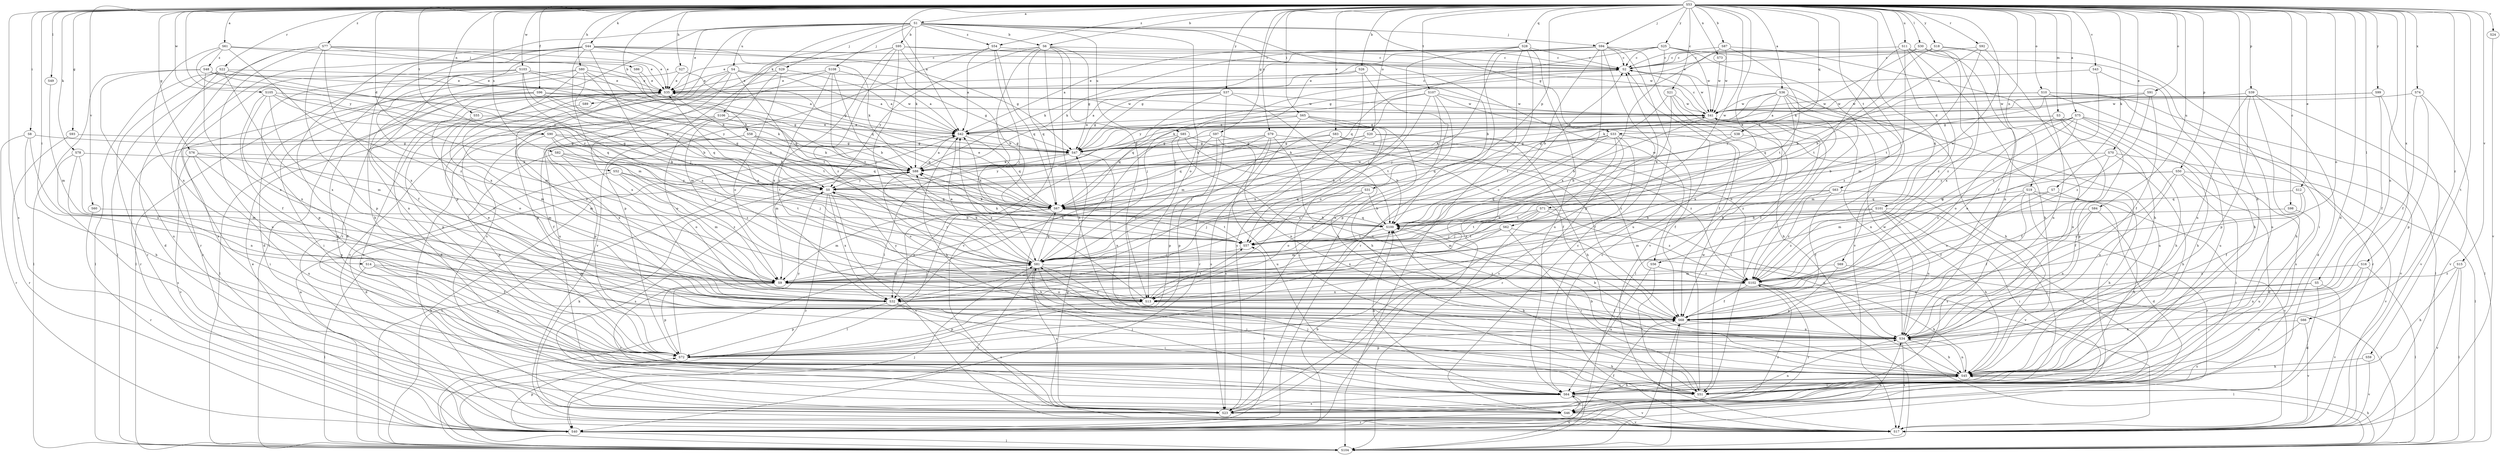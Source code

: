 strict digraph  {
S53;
S1;
S61;
S75;
S36;
S42;
S26;
S58;
S87;
S6;
S95;
S100;
S21;
S98;
S2;
S52;
S101;
S46;
S70;
S12;
S89;
S35;
S96;
S68;
S76;
S93;
S97;
S33;
S47;
S27;
S80;
S45;
S14;
S8;
S65;
S51;
S94;
S108;
S29;
S86;
S81;
S78;
S44;
S7;
S62;
S106;
S88;
S5;
S49;
S30;
S104;
S3;
S9;
S19;
S55;
S73;
S34;
S91;
S10;
S20;
S13;
S50;
S39;
S31;
S72;
S38;
S28;
S69;
S67;
S22;
S92;
S40;
S82;
S79;
S23;
S63;
S59;
S107;
S90;
S57;
S84;
S11;
S85;
S4;
S64;
S60;
S24;
S43;
S15;
S83;
S17;
S103;
S105;
S71;
S56;
S41;
S74;
S16;
S32;
S18;
S99;
S37;
S25;
S0;
S66;
S77;
S54;
S48;
S102;
S53 -> S1  [label=a];
S53 -> S61  [label=a];
S53 -> S75  [label=a];
S53 -> S36  [label=a];
S53 -> S42  [label=a];
S53 -> S26  [label=b];
S53 -> S58  [label=b];
S53 -> S87  [label=b];
S53 -> S6  [label=b];
S53 -> S21  [label=c];
S53 -> S98  [label=c];
S53 -> S52  [label=d];
S53 -> S101  [label=d];
S53 -> S46  [label=d];
S53 -> S70  [label=e];
S53 -> S12  [label=e];
S53 -> S96  [label=f];
S53 -> S76  [label=g];
S53 -> S93  [label=g];
S53 -> S97  [label=g];
S53 -> S27  [label=h];
S53 -> S80  [label=h];
S53 -> S45  [label=h];
S53 -> S14  [label=i];
S53 -> S8  [label=i];
S53 -> S65  [label=i];
S53 -> S94  [label=j];
S53 -> S78  [label=k];
S53 -> S44  [label=k];
S53 -> S7  [label=k];
S53 -> S62  [label=k];
S53 -> S5  [label=l];
S53 -> S49  [label=l];
S53 -> S30  [label=l];
S53 -> S3  [label=m];
S53 -> S19  [label=n];
S53 -> S55  [label=n];
S53 -> S73  [label=n];
S53 -> S34  [label=n];
S53 -> S91  [label=o];
S53 -> S10  [label=o];
S53 -> S20  [label=o];
S53 -> S13  [label=o];
S53 -> S50  [label=p];
S53 -> S39  [label=p];
S53 -> S31  [label=p];
S53 -> S38  [label=q];
S53 -> S28  [label=q];
S53 -> S69  [label=q];
S53 -> S22  [label=r];
S53 -> S92  [label=r];
S53 -> S82  [label=s];
S53 -> S79  [label=s];
S53 -> S23  [label=s];
S53 -> S63  [label=t];
S53 -> S59  [label=t];
S53 -> S107  [label=t];
S53 -> S90  [label=t];
S53 -> S84  [label=u];
S53 -> S11  [label=u];
S53 -> S60  [label=v];
S53 -> S24  [label=v];
S53 -> S43  [label=v];
S53 -> S15  [label=v];
S53 -> S83  [label=v];
S53 -> S103  [label=w];
S53 -> S105  [label=w];
S53 -> S71  [label=w];
S53 -> S56  [label=w];
S53 -> S74  [label=x];
S53 -> S16  [label=x];
S53 -> S18  [label=y];
S53 -> S99  [label=y];
S53 -> S37  [label=y];
S53 -> S25  [label=y];
S53 -> S0  [label=y];
S53 -> S66  [label=z];
S53 -> S77  [label=z];
S53 -> S54  [label=z];
S1 -> S6  [label=b];
S1 -> S95  [label=b];
S1 -> S100  [label=b];
S1 -> S89  [label=e];
S1 -> S33  [label=g];
S1 -> S94  [label=j];
S1 -> S108  [label=j];
S1 -> S29  [label=j];
S1 -> S106  [label=k];
S1 -> S88  [label=k];
S1 -> S104  [label=l];
S1 -> S13  [label=o];
S1 -> S72  [label=p];
S1 -> S40  [label=r];
S1 -> S85  [label=u];
S1 -> S4  [label=u];
S1 -> S56  [label=w];
S1 -> S54  [label=z];
S61 -> S35  [label=e];
S61 -> S86  [label=j];
S61 -> S32  [label=x];
S61 -> S0  [label=y];
S61 -> S48  [label=z];
S61 -> S102  [label=z];
S75 -> S42  [label=a];
S75 -> S100  [label=b];
S75 -> S33  [label=g];
S75 -> S45  [label=h];
S75 -> S9  [label=m];
S75 -> S13  [label=o];
S75 -> S23  [label=s];
S75 -> S17  [label=v];
S75 -> S102  [label=z];
S36 -> S47  [label=g];
S36 -> S45  [label=h];
S36 -> S88  [label=k];
S36 -> S13  [label=o];
S36 -> S64  [label=u];
S36 -> S41  [label=w];
S36 -> S32  [label=x];
S36 -> S0  [label=y];
S42 -> S47  [label=g];
S42 -> S45  [label=h];
S42 -> S9  [label=m];
S42 -> S67  [label=q];
S26 -> S35  [label=e];
S26 -> S81  [label=j];
S26 -> S72  [label=p];
S26 -> S23  [label=s];
S58 -> S68  [label=f];
S58 -> S47  [label=g];
S58 -> S88  [label=k];
S58 -> S67  [label=q];
S58 -> S32  [label=x];
S87 -> S2  [label=c];
S87 -> S47  [label=g];
S87 -> S45  [label=h];
S87 -> S57  [label=t];
S87 -> S41  [label=w];
S6 -> S2  [label=c];
S6 -> S35  [label=e];
S6 -> S68  [label=f];
S6 -> S47  [label=g];
S6 -> S45  [label=h];
S6 -> S104  [label=l];
S6 -> S67  [label=q];
S6 -> S17  [label=v];
S6 -> S0  [label=y];
S95 -> S100  [label=b];
S95 -> S2  [label=c];
S95 -> S81  [label=j];
S95 -> S23  [label=s];
S95 -> S17  [label=v];
S95 -> S41  [label=w];
S95 -> S32  [label=x];
S95 -> S102  [label=z];
S100 -> S42  [label=a];
S100 -> S88  [label=k];
S100 -> S67  [label=q];
S100 -> S57  [label=t];
S21 -> S45  [label=h];
S21 -> S81  [label=j];
S21 -> S104  [label=l];
S21 -> S57  [label=t];
S21 -> S41  [label=w];
S98 -> S100  [label=b];
S98 -> S64  [label=u];
S2 -> S35  [label=e];
S2 -> S41  [label=w];
S2 -> S0  [label=y];
S2 -> S102  [label=z];
S52 -> S46  [label=d];
S52 -> S9  [label=m];
S52 -> S57  [label=t];
S52 -> S0  [label=y];
S52 -> S102  [label=z];
S101 -> S100  [label=b];
S101 -> S45  [label=h];
S101 -> S51  [label=i];
S101 -> S81  [label=j];
S101 -> S9  [label=m];
S101 -> S34  [label=n];
S101 -> S23  [label=s];
S101 -> S102  [label=z];
S46 -> S2  [label=c];
S46 -> S40  [label=r];
S46 -> S17  [label=v];
S70 -> S68  [label=f];
S70 -> S45  [label=h];
S70 -> S88  [label=k];
S70 -> S104  [label=l];
S70 -> S102  [label=z];
S12 -> S68  [label=f];
S12 -> S67  [label=q];
S12 -> S102  [label=z];
S89 -> S23  [label=s];
S35 -> S2  [label=c];
S35 -> S46  [label=d];
S35 -> S104  [label=l];
S35 -> S13  [label=o];
S35 -> S72  [label=p];
S35 -> S57  [label=t];
S35 -> S41  [label=w];
S96 -> S47  [label=g];
S96 -> S45  [label=h];
S96 -> S51  [label=i];
S96 -> S88  [label=k];
S96 -> S67  [label=q];
S96 -> S40  [label=r];
S96 -> S41  [label=w];
S68 -> S35  [label=e];
S68 -> S104  [label=l];
S68 -> S34  [label=n];
S76 -> S88  [label=k];
S76 -> S9  [label=m];
S76 -> S72  [label=p];
S76 -> S64  [label=u];
S76 -> S17  [label=v];
S93 -> S47  [label=g];
S93 -> S40  [label=r];
S97 -> S100  [label=b];
S97 -> S47  [label=g];
S97 -> S34  [label=n];
S97 -> S72  [label=p];
S97 -> S32  [label=x];
S33 -> S68  [label=f];
S33 -> S47  [label=g];
S33 -> S104  [label=l];
S33 -> S67  [label=q];
S33 -> S40  [label=r];
S33 -> S23  [label=s];
S33 -> S32  [label=x];
S47 -> S88  [label=k];
S47 -> S34  [label=n];
S47 -> S0  [label=y];
S27 -> S35  [label=e];
S27 -> S47  [label=g];
S27 -> S104  [label=l];
S80 -> S100  [label=b];
S80 -> S46  [label=d];
S80 -> S35  [label=e];
S80 -> S9  [label=m];
S80 -> S34  [label=n];
S80 -> S67  [label=q];
S80 -> S0  [label=y];
S45 -> S100  [label=b];
S45 -> S51  [label=i];
S45 -> S34  [label=n];
S45 -> S64  [label=u];
S14 -> S68  [label=f];
S14 -> S104  [label=l];
S14 -> S9  [label=m];
S14 -> S72  [label=p];
S8 -> S47  [label=g];
S8 -> S45  [label=h];
S8 -> S40  [label=r];
S8 -> S32  [label=x];
S65 -> S42  [label=a];
S65 -> S45  [label=h];
S65 -> S51  [label=i];
S65 -> S67  [label=q];
S65 -> S23  [label=s];
S65 -> S57  [label=t];
S51 -> S100  [label=b];
S51 -> S81  [label=j];
S51 -> S41  [label=w];
S94 -> S100  [label=b];
S94 -> S2  [label=c];
S94 -> S81  [label=j];
S94 -> S88  [label=k];
S94 -> S72  [label=p];
S94 -> S23  [label=s];
S94 -> S64  [label=u];
S94 -> S17  [label=v];
S108 -> S42  [label=a];
S108 -> S100  [label=b];
S108 -> S35  [label=e];
S108 -> S57  [label=t];
S108 -> S64  [label=u];
S108 -> S102  [label=z];
S29 -> S42  [label=a];
S29 -> S35  [label=e];
S29 -> S9  [label=m];
S29 -> S13  [label=o];
S86 -> S42  [label=a];
S86 -> S35  [label=e];
S81 -> S42  [label=a];
S81 -> S35  [label=e];
S81 -> S68  [label=f];
S81 -> S51  [label=i];
S81 -> S88  [label=k];
S81 -> S9  [label=m];
S81 -> S67  [label=q];
S81 -> S40  [label=r];
S81 -> S23  [label=s];
S81 -> S0  [label=y];
S81 -> S102  [label=z];
S78 -> S88  [label=k];
S78 -> S9  [label=m];
S78 -> S34  [label=n];
S78 -> S23  [label=s];
S44 -> S2  [label=c];
S44 -> S46  [label=d];
S44 -> S35  [label=e];
S44 -> S47  [label=g];
S44 -> S45  [label=h];
S44 -> S81  [label=j];
S44 -> S88  [label=k];
S44 -> S9  [label=m];
S44 -> S23  [label=s];
S44 -> S32  [label=x];
S7 -> S45  [label=h];
S7 -> S13  [label=o];
S7 -> S67  [label=q];
S62 -> S51  [label=i];
S62 -> S9  [label=m];
S62 -> S34  [label=n];
S62 -> S57  [label=t];
S62 -> S32  [label=x];
S106 -> S42  [label=a];
S106 -> S13  [label=o];
S106 -> S72  [label=p];
S106 -> S67  [label=q];
S106 -> S17  [label=v];
S88 -> S42  [label=a];
S88 -> S104  [label=l];
S88 -> S13  [label=o];
S88 -> S0  [label=y];
S5 -> S46  [label=d];
S5 -> S68  [label=f];
S5 -> S17  [label=v];
S5 -> S32  [label=x];
S49 -> S9  [label=m];
S30 -> S2  [label=c];
S30 -> S88  [label=k];
S30 -> S34  [label=n];
S30 -> S32  [label=x];
S30 -> S102  [label=z];
S104 -> S42  [label=a];
S104 -> S68  [label=f];
S104 -> S45  [label=h];
S104 -> S81  [label=j];
S104 -> S88  [label=k];
S104 -> S64  [label=u];
S3 -> S42  [label=a];
S3 -> S45  [label=h];
S3 -> S88  [label=k];
S3 -> S34  [label=n];
S3 -> S13  [label=o];
S3 -> S72  [label=p];
S9 -> S81  [label=j];
S9 -> S13  [label=o];
S9 -> S72  [label=p];
S9 -> S23  [label=s];
S19 -> S46  [label=d];
S19 -> S68  [label=f];
S19 -> S67  [label=q];
S19 -> S40  [label=r];
S19 -> S23  [label=s];
S19 -> S17  [label=v];
S55 -> S42  [label=a];
S55 -> S9  [label=m];
S55 -> S13  [label=o];
S73 -> S41  [label=w];
S34 -> S100  [label=b];
S34 -> S35  [label=e];
S34 -> S45  [label=h];
S34 -> S104  [label=l];
S34 -> S72  [label=p];
S34 -> S17  [label=v];
S34 -> S41  [label=w];
S91 -> S68  [label=f];
S91 -> S88  [label=k];
S91 -> S41  [label=w];
S91 -> S102  [label=z];
S10 -> S104  [label=l];
S10 -> S34  [label=n];
S10 -> S67  [label=q];
S10 -> S40  [label=r];
S10 -> S64  [label=u];
S10 -> S41  [label=w];
S10 -> S0  [label=y];
S20 -> S47  [label=g];
S20 -> S45  [label=h];
S20 -> S81  [label=j];
S20 -> S88  [label=k];
S20 -> S102  [label=z];
S13 -> S42  [label=a];
S13 -> S2  [label=c];
S13 -> S68  [label=f];
S13 -> S72  [label=p];
S13 -> S57  [label=t];
S13 -> S0  [label=y];
S50 -> S46  [label=d];
S50 -> S68  [label=f];
S50 -> S51  [label=i];
S50 -> S9  [label=m];
S50 -> S34  [label=n];
S50 -> S17  [label=v];
S50 -> S0  [label=y];
S39 -> S46  [label=d];
S39 -> S45  [label=h];
S39 -> S104  [label=l];
S39 -> S34  [label=n];
S39 -> S72  [label=p];
S39 -> S41  [label=w];
S31 -> S100  [label=b];
S31 -> S81  [label=j];
S31 -> S13  [label=o];
S31 -> S67  [label=q];
S72 -> S45  [label=h];
S72 -> S0  [label=y];
S38 -> S100  [label=b];
S38 -> S47  [label=g];
S38 -> S51  [label=i];
S28 -> S42  [label=a];
S28 -> S2  [label=c];
S28 -> S81  [label=j];
S28 -> S104  [label=l];
S28 -> S40  [label=r];
S28 -> S23  [label=s];
S28 -> S64  [label=u];
S69 -> S104  [label=l];
S69 -> S9  [label=m];
S69 -> S72  [label=p];
S67 -> S100  [label=b];
S67 -> S35  [label=e];
S67 -> S45  [label=h];
S67 -> S104  [label=l];
S67 -> S9  [label=m];
S67 -> S57  [label=t];
S67 -> S41  [label=w];
S67 -> S32  [label=x];
S22 -> S46  [label=d];
S22 -> S35  [label=e];
S22 -> S104  [label=l];
S22 -> S67  [label=q];
S22 -> S40  [label=r];
S22 -> S32  [label=x];
S92 -> S100  [label=b];
S92 -> S2  [label=c];
S92 -> S34  [label=n];
S92 -> S57  [label=t];
S40 -> S100  [label=b];
S40 -> S35  [label=e];
S40 -> S68  [label=f];
S40 -> S104  [label=l];
S40 -> S34  [label=n];
S40 -> S72  [label=p];
S40 -> S57  [label=t];
S40 -> S102  [label=z];
S82 -> S81  [label=j];
S82 -> S88  [label=k];
S82 -> S13  [label=o];
S82 -> S72  [label=p];
S82 -> S102  [label=z];
S79 -> S68  [label=f];
S79 -> S47  [label=g];
S79 -> S88  [label=k];
S79 -> S34  [label=n];
S79 -> S72  [label=p];
S79 -> S67  [label=q];
S79 -> S64  [label=u];
S23 -> S34  [label=n];
S63 -> S68  [label=f];
S63 -> S51  [label=i];
S63 -> S67  [label=q];
S63 -> S57  [label=t];
S63 -> S102  [label=z];
S59 -> S45  [label=h];
S59 -> S17  [label=v];
S107 -> S68  [label=f];
S107 -> S9  [label=m];
S107 -> S13  [label=o];
S107 -> S67  [label=q];
S107 -> S57  [label=t];
S107 -> S41  [label=w];
S107 -> S32  [label=x];
S90 -> S47  [label=g];
S90 -> S51  [label=i];
S90 -> S81  [label=j];
S90 -> S88  [label=k];
S90 -> S9  [label=m];
S90 -> S57  [label=t];
S57 -> S81  [label=j];
S57 -> S88  [label=k];
S84 -> S100  [label=b];
S84 -> S68  [label=f];
S84 -> S45  [label=h];
S84 -> S34  [label=n];
S11 -> S2  [label=c];
S11 -> S45  [label=h];
S11 -> S51  [label=i];
S11 -> S9  [label=m];
S11 -> S57  [label=t];
S11 -> S102  [label=z];
S85 -> S100  [label=b];
S85 -> S68  [label=f];
S85 -> S47  [label=g];
S85 -> S81  [label=j];
S85 -> S13  [label=o];
S85 -> S102  [label=z];
S4 -> S42  [label=a];
S4 -> S35  [label=e];
S4 -> S47  [label=g];
S4 -> S72  [label=p];
S4 -> S57  [label=t];
S4 -> S17  [label=v];
S4 -> S32  [label=x];
S64 -> S100  [label=b];
S64 -> S46  [label=d];
S64 -> S45  [label=h];
S64 -> S81  [label=j];
S64 -> S23  [label=s];
S64 -> S17  [label=v];
S60 -> S100  [label=b];
S60 -> S40  [label=r];
S24 -> S17  [label=v];
S43 -> S35  [label=e];
S43 -> S45  [label=h];
S43 -> S102  [label=z];
S15 -> S45  [label=h];
S15 -> S104  [label=l];
S15 -> S17  [label=v];
S15 -> S102  [label=z];
S83 -> S68  [label=f];
S83 -> S47  [label=g];
S83 -> S23  [label=s];
S83 -> S0  [label=y];
S83 -> S102  [label=z];
S17 -> S2  [label=c];
S17 -> S47  [label=g];
S17 -> S88  [label=k];
S103 -> S35  [label=e];
S103 -> S68  [label=f];
S103 -> S88  [label=k];
S103 -> S72  [label=p];
S103 -> S67  [label=q];
S103 -> S40  [label=r];
S103 -> S102  [label=z];
S105 -> S68  [label=f];
S105 -> S9  [label=m];
S105 -> S67  [label=q];
S105 -> S41  [label=w];
S105 -> S32  [label=x];
S105 -> S0  [label=y];
S71 -> S100  [label=b];
S71 -> S81  [label=j];
S71 -> S9  [label=m];
S71 -> S57  [label=t];
S71 -> S17  [label=v];
S71 -> S102  [label=z];
S56 -> S51  [label=i];
S56 -> S64  [label=u];
S56 -> S102  [label=z];
S41 -> S42  [label=a];
S41 -> S100  [label=b];
S41 -> S2  [label=c];
S41 -> S68  [label=f];
S41 -> S51  [label=i];
S41 -> S34  [label=n];
S74 -> S68  [label=f];
S74 -> S72  [label=p];
S74 -> S17  [label=v];
S74 -> S41  [label=w];
S16 -> S104  [label=l];
S16 -> S34  [label=n];
S16 -> S64  [label=u];
S16 -> S102  [label=z];
S32 -> S51  [label=i];
S32 -> S72  [label=p];
S32 -> S23  [label=s];
S18 -> S100  [label=b];
S18 -> S2  [label=c];
S18 -> S35  [label=e];
S18 -> S68  [label=f];
S18 -> S64  [label=u];
S99 -> S42  [label=a];
S99 -> S68  [label=f];
S99 -> S17  [label=v];
S99 -> S41  [label=w];
S37 -> S42  [label=a];
S37 -> S47  [label=g];
S37 -> S34  [label=n];
S37 -> S40  [label=r];
S37 -> S41  [label=w];
S37 -> S32  [label=x];
S25 -> S2  [label=c];
S25 -> S47  [label=g];
S25 -> S51  [label=i];
S25 -> S88  [label=k];
S25 -> S67  [label=q];
S25 -> S17  [label=v];
S25 -> S41  [label=w];
S25 -> S32  [label=x];
S0 -> S67  [label=q];
S0 -> S40  [label=r];
S0 -> S23  [label=s];
S0 -> S17  [label=v];
S0 -> S32  [label=x];
S66 -> S34  [label=n];
S66 -> S23  [label=s];
S66 -> S17  [label=v];
S77 -> S2  [label=c];
S77 -> S35  [label=e];
S77 -> S104  [label=l];
S77 -> S72  [label=p];
S77 -> S67  [label=q];
S77 -> S40  [label=r];
S77 -> S64  [label=u];
S77 -> S32  [label=x];
S54 -> S42  [label=a];
S54 -> S2  [label=c];
S54 -> S81  [label=j];
S54 -> S72  [label=p];
S54 -> S67  [label=q];
S48 -> S35  [label=e];
S48 -> S88  [label=k];
S48 -> S104  [label=l];
S48 -> S64  [label=u];
S48 -> S32  [label=x];
S48 -> S0  [label=y];
S102 -> S68  [label=f];
S102 -> S45  [label=h];
S102 -> S104  [label=l];
S102 -> S40  [label=r];
S102 -> S32  [label=x];
}
